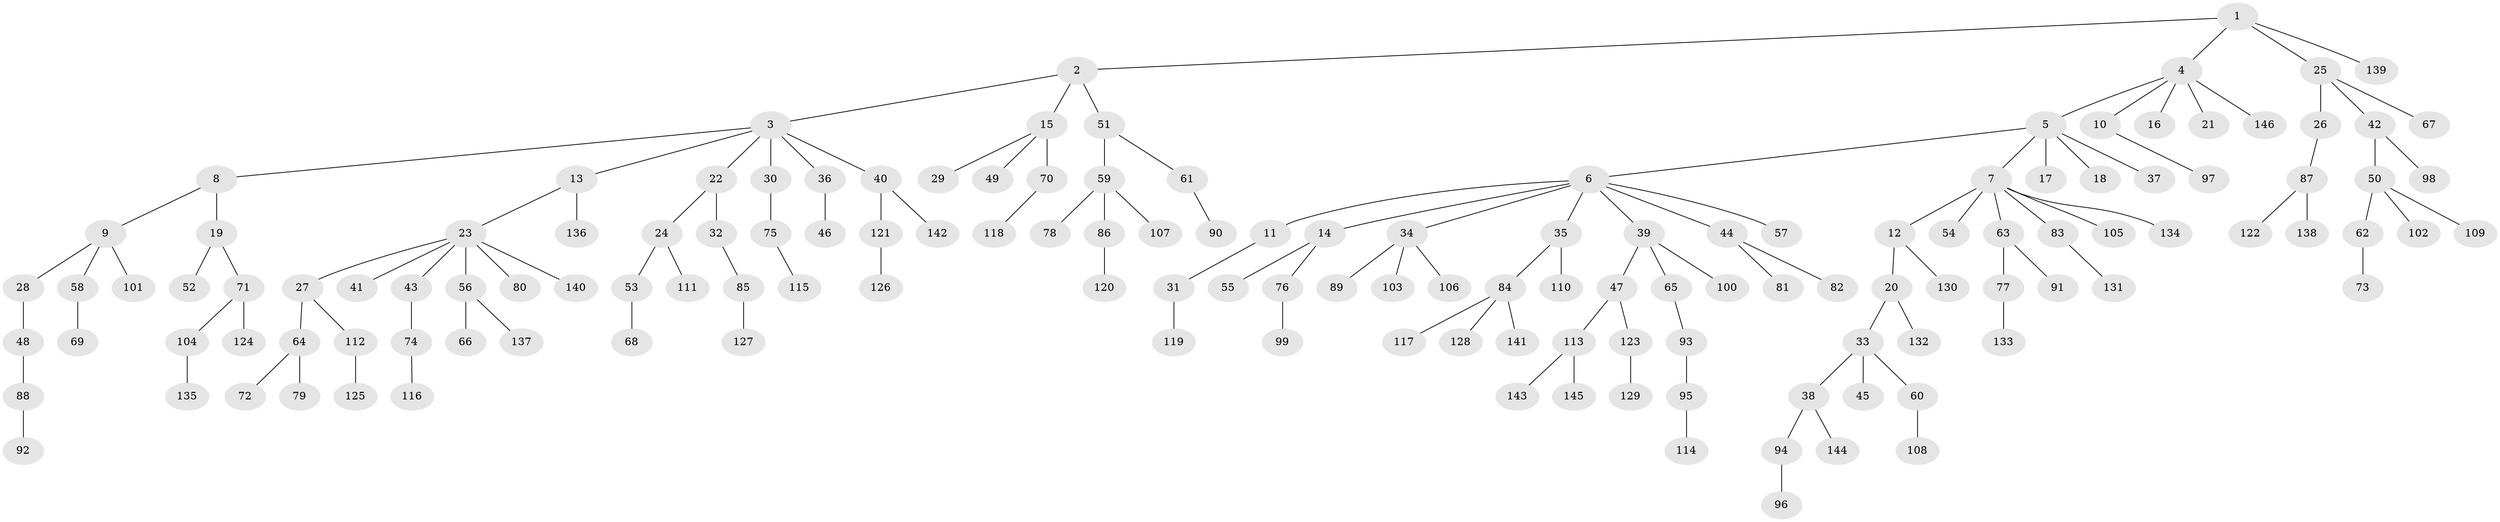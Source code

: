 // coarse degree distribution, {4: 0.02912621359223301, 7: 0.02912621359223301, 3: 0.1650485436893204, 2: 0.2621359223300971, 5: 0.019417475728155338, 1: 0.4854368932038835, 6: 0.009708737864077669}
// Generated by graph-tools (version 1.1) at 2025/37/03/04/25 23:37:27]
// undirected, 146 vertices, 145 edges
graph export_dot {
  node [color=gray90,style=filled];
  1;
  2;
  3;
  4;
  5;
  6;
  7;
  8;
  9;
  10;
  11;
  12;
  13;
  14;
  15;
  16;
  17;
  18;
  19;
  20;
  21;
  22;
  23;
  24;
  25;
  26;
  27;
  28;
  29;
  30;
  31;
  32;
  33;
  34;
  35;
  36;
  37;
  38;
  39;
  40;
  41;
  42;
  43;
  44;
  45;
  46;
  47;
  48;
  49;
  50;
  51;
  52;
  53;
  54;
  55;
  56;
  57;
  58;
  59;
  60;
  61;
  62;
  63;
  64;
  65;
  66;
  67;
  68;
  69;
  70;
  71;
  72;
  73;
  74;
  75;
  76;
  77;
  78;
  79;
  80;
  81;
  82;
  83;
  84;
  85;
  86;
  87;
  88;
  89;
  90;
  91;
  92;
  93;
  94;
  95;
  96;
  97;
  98;
  99;
  100;
  101;
  102;
  103;
  104;
  105;
  106;
  107;
  108;
  109;
  110;
  111;
  112;
  113;
  114;
  115;
  116;
  117;
  118;
  119;
  120;
  121;
  122;
  123;
  124;
  125;
  126;
  127;
  128;
  129;
  130;
  131;
  132;
  133;
  134;
  135;
  136;
  137;
  138;
  139;
  140;
  141;
  142;
  143;
  144;
  145;
  146;
  1 -- 2;
  1 -- 4;
  1 -- 25;
  1 -- 139;
  2 -- 3;
  2 -- 15;
  2 -- 51;
  3 -- 8;
  3 -- 13;
  3 -- 22;
  3 -- 30;
  3 -- 36;
  3 -- 40;
  4 -- 5;
  4 -- 10;
  4 -- 16;
  4 -- 21;
  4 -- 146;
  5 -- 6;
  5 -- 7;
  5 -- 17;
  5 -- 18;
  5 -- 37;
  6 -- 11;
  6 -- 14;
  6 -- 34;
  6 -- 35;
  6 -- 39;
  6 -- 44;
  6 -- 57;
  7 -- 12;
  7 -- 54;
  7 -- 63;
  7 -- 83;
  7 -- 105;
  7 -- 134;
  8 -- 9;
  8 -- 19;
  9 -- 28;
  9 -- 58;
  9 -- 101;
  10 -- 97;
  11 -- 31;
  12 -- 20;
  12 -- 130;
  13 -- 23;
  13 -- 136;
  14 -- 55;
  14 -- 76;
  15 -- 29;
  15 -- 49;
  15 -- 70;
  19 -- 52;
  19 -- 71;
  20 -- 33;
  20 -- 132;
  22 -- 24;
  22 -- 32;
  23 -- 27;
  23 -- 41;
  23 -- 43;
  23 -- 56;
  23 -- 80;
  23 -- 140;
  24 -- 53;
  24 -- 111;
  25 -- 26;
  25 -- 42;
  25 -- 67;
  26 -- 87;
  27 -- 64;
  27 -- 112;
  28 -- 48;
  30 -- 75;
  31 -- 119;
  32 -- 85;
  33 -- 38;
  33 -- 45;
  33 -- 60;
  34 -- 89;
  34 -- 103;
  34 -- 106;
  35 -- 84;
  35 -- 110;
  36 -- 46;
  38 -- 94;
  38 -- 144;
  39 -- 47;
  39 -- 65;
  39 -- 100;
  40 -- 121;
  40 -- 142;
  42 -- 50;
  42 -- 98;
  43 -- 74;
  44 -- 81;
  44 -- 82;
  47 -- 113;
  47 -- 123;
  48 -- 88;
  50 -- 62;
  50 -- 102;
  50 -- 109;
  51 -- 59;
  51 -- 61;
  53 -- 68;
  56 -- 66;
  56 -- 137;
  58 -- 69;
  59 -- 78;
  59 -- 86;
  59 -- 107;
  60 -- 108;
  61 -- 90;
  62 -- 73;
  63 -- 77;
  63 -- 91;
  64 -- 72;
  64 -- 79;
  65 -- 93;
  70 -- 118;
  71 -- 104;
  71 -- 124;
  74 -- 116;
  75 -- 115;
  76 -- 99;
  77 -- 133;
  83 -- 131;
  84 -- 117;
  84 -- 128;
  84 -- 141;
  85 -- 127;
  86 -- 120;
  87 -- 122;
  87 -- 138;
  88 -- 92;
  93 -- 95;
  94 -- 96;
  95 -- 114;
  104 -- 135;
  112 -- 125;
  113 -- 143;
  113 -- 145;
  121 -- 126;
  123 -- 129;
}
